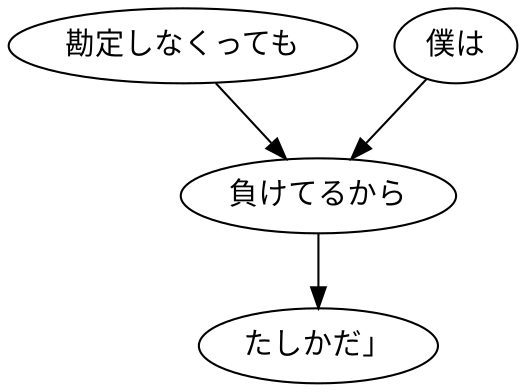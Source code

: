 digraph graph7831 {
	node0 [label="勘定しなくっても"];
	node1 [label="僕は"];
	node2 [label="負けてるから"];
	node3 [label="たしかだ」"];
	node0 -> node2;
	node1 -> node2;
	node2 -> node3;
}
